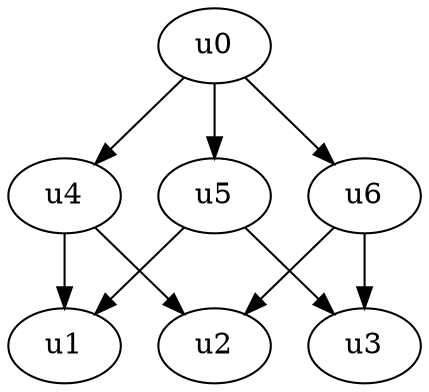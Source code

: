 digraph frame9 {
	u0 -> u5 -> u1;  u5 -> u3;
	u0 -> u4 -> u2;  u4 -> u1;
	u0 -> u6 -> u3;  u6 -> u2;
}
